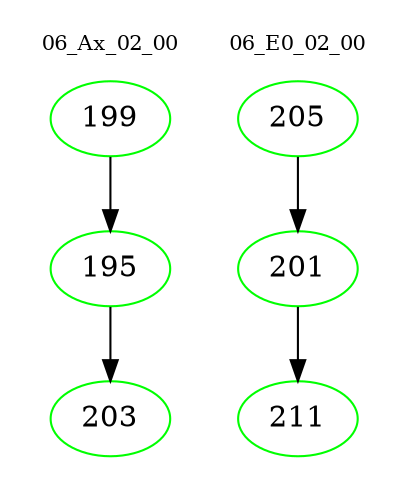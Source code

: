 digraph{
subgraph cluster_0 {
color = white
label = "06_Ax_02_00";
fontsize=10;
T0_199 [label="199", color="green"]
T0_199 -> T0_195 [color="black"]
T0_195 [label="195", color="green"]
T0_195 -> T0_203 [color="black"]
T0_203 [label="203", color="green"]
}
subgraph cluster_1 {
color = white
label = "06_E0_02_00";
fontsize=10;
T1_205 [label="205", color="green"]
T1_205 -> T1_201 [color="black"]
T1_201 [label="201", color="green"]
T1_201 -> T1_211 [color="black"]
T1_211 [label="211", color="green"]
}
}
